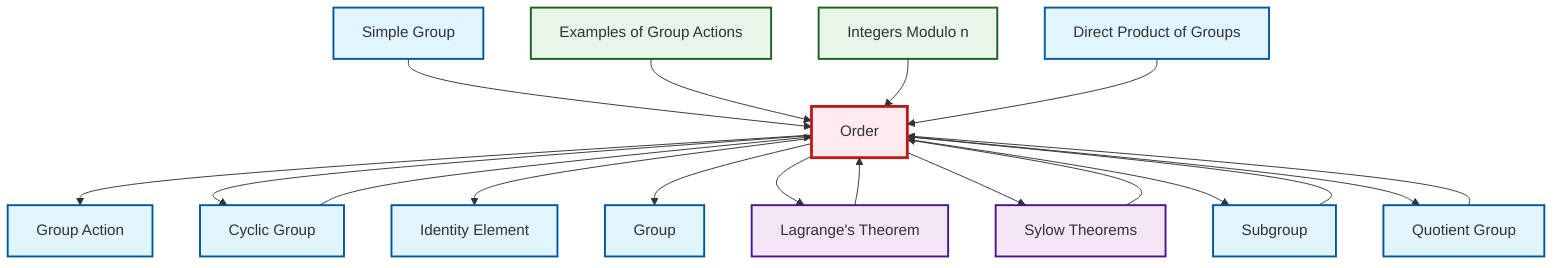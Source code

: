 graph TD
    classDef definition fill:#e1f5fe,stroke:#01579b,stroke-width:2px
    classDef theorem fill:#f3e5f5,stroke:#4a148c,stroke-width:2px
    classDef axiom fill:#fff3e0,stroke:#e65100,stroke-width:2px
    classDef example fill:#e8f5e9,stroke:#1b5e20,stroke-width:2px
    classDef current fill:#ffebee,stroke:#b71c1c,stroke-width:3px
    def-order["Order"]:::definition
    def-direct-product["Direct Product of Groups"]:::definition
    def-simple-group["Simple Group"]:::definition
    thm-lagrange["Lagrange's Theorem"]:::theorem
    def-quotient-group["Quotient Group"]:::definition
    def-cyclic-group["Cyclic Group"]:::definition
    def-subgroup["Subgroup"]:::definition
    def-identity-element["Identity Element"]:::definition
    ex-group-action-examples["Examples of Group Actions"]:::example
    def-group-action["Group Action"]:::definition
    ex-quotient-integers-mod-n["Integers Modulo n"]:::example
    thm-sylow["Sylow Theorems"]:::theorem
    def-group["Group"]:::definition
    def-quotient-group --> def-order
    def-order --> def-group-action
    def-order --> def-cyclic-group
    def-cyclic-group --> def-order
    def-subgroup --> def-order
    def-order --> def-identity-element
    thm-lagrange --> def-order
    def-order --> def-group
    def-simple-group --> def-order
    ex-group-action-examples --> def-order
    ex-quotient-integers-mod-n --> def-order
    def-order --> thm-lagrange
    thm-sylow --> def-order
    def-order --> thm-sylow
    def-direct-product --> def-order
    def-order --> def-subgroup
    def-order --> def-quotient-group
    class def-order current